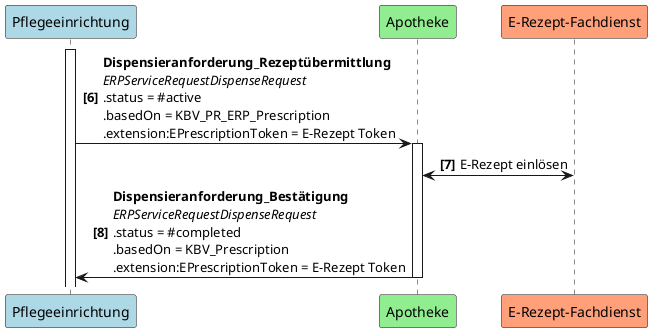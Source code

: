 @startuml UC1_2
autonumber 6 "<b>[0]"
participant Pflegeeinrichtung as PE #LightBlue
participant Apotheke as A #LightGreen
participant "E-Rezept-Fachdienst" as FD #LightSalmon

activate PE
PE -> A++: <b>Dispensieranforderung_Rezeptübermittlung \n<i>ERPServiceRequestDispenseRequest \n.status = #active \n.basedOn = KBV_PR_ERP_Prescription \n.extension:EPrescriptionToken = E-Rezept Token
A <-> FD: E-Rezept einlösen
A -> PE--: <b>Dispensieranforderung_Bestätigung \n<i>ERPServiceRequestDispenseRequest \n.status = #completed \n.basedOn = KBV_Prescription \n.extension:EPrescriptionToken = E-Rezept Token
@enduml